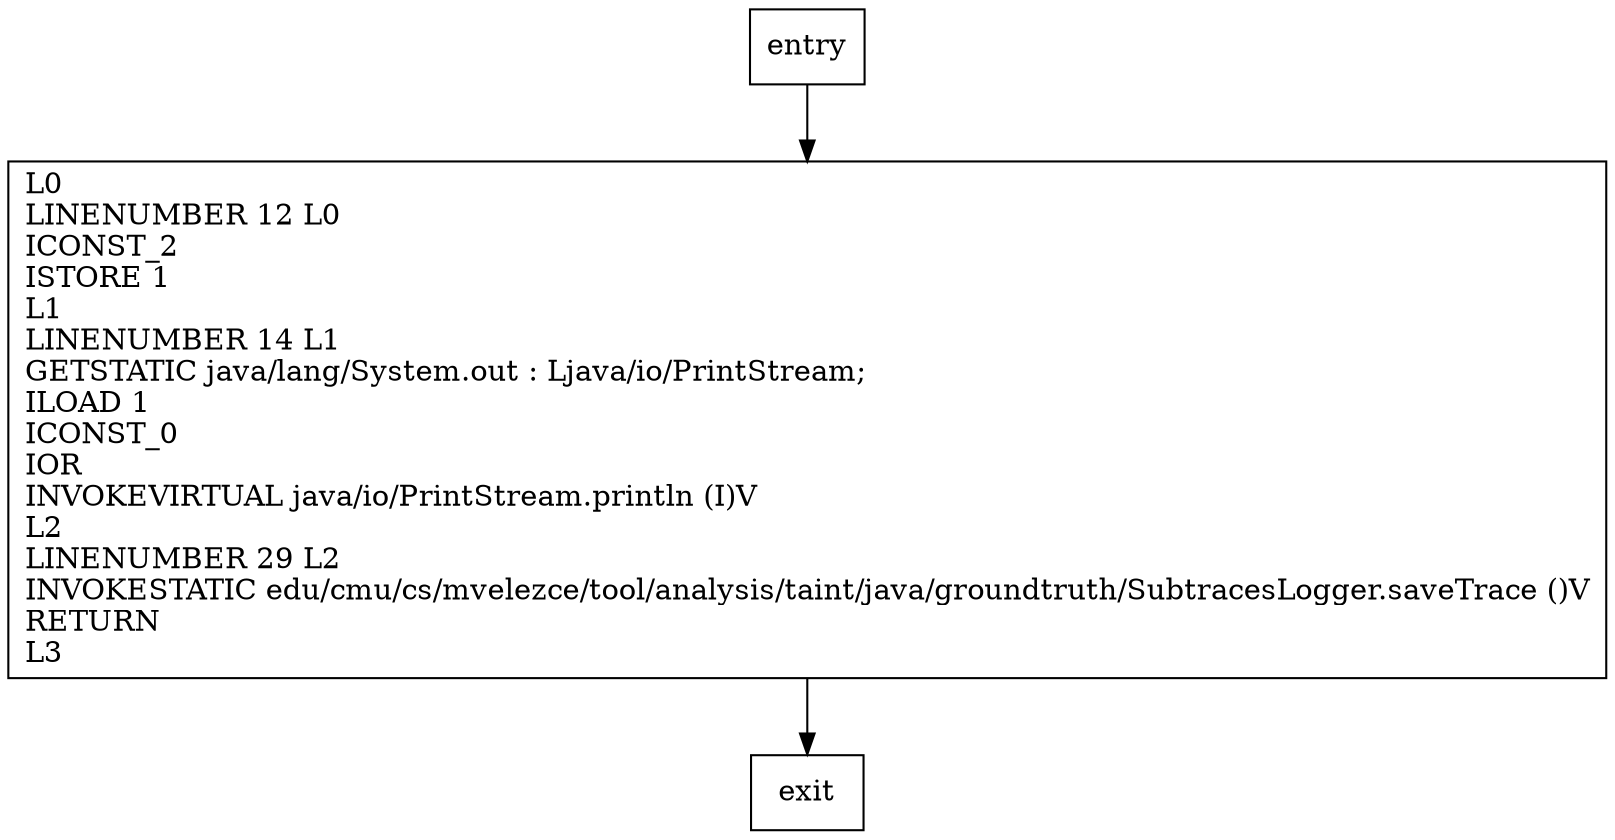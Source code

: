 digraph main {
node [shape=record];
484079038 [label="L0\lLINENUMBER 12 L0\lICONST_2\lISTORE 1\lL1\lLINENUMBER 14 L1\lGETSTATIC java/lang/System.out : Ljava/io/PrintStream;\lILOAD 1\lICONST_0\lIOR\lINVOKEVIRTUAL java/io/PrintStream.println (I)V\lL2\lLINENUMBER 29 L2\lINVOKESTATIC edu/cmu/cs/mvelezce/tool/analysis/taint/java/groundtruth/SubtracesLogger.saveTrace ()V\lRETURN\lL3\l"];
entry;
exit;
entry -> 484079038;
484079038 -> exit;
}
